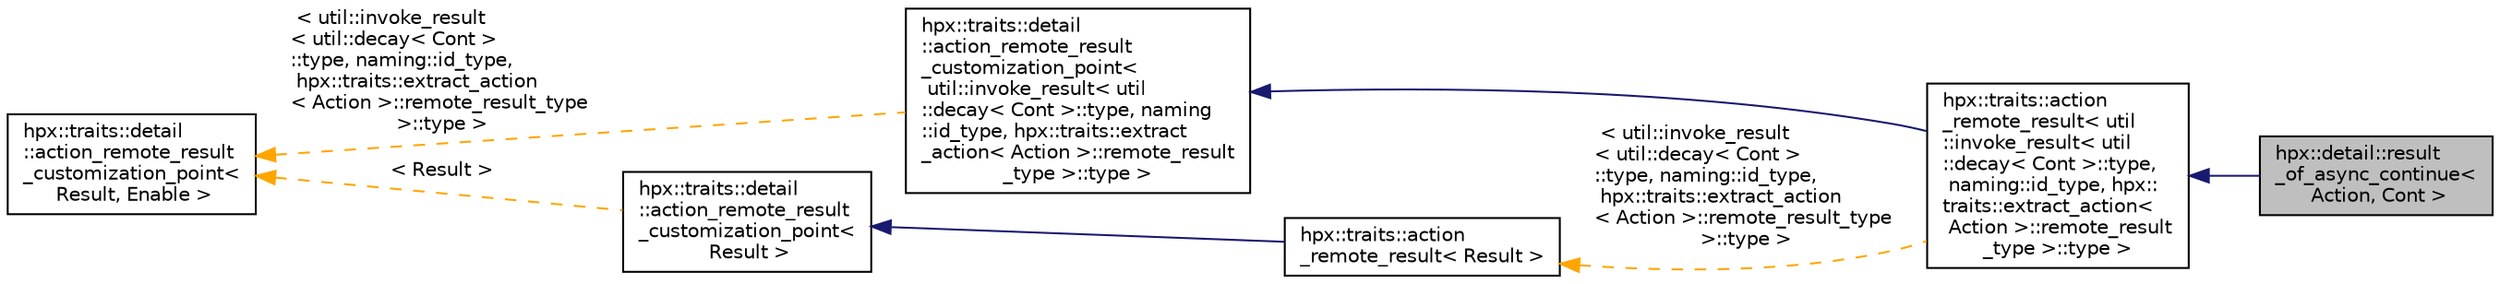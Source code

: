digraph "hpx::detail::result_of_async_continue&lt; Action, Cont &gt;"
{
  edge [fontname="Helvetica",fontsize="10",labelfontname="Helvetica",labelfontsize="10"];
  node [fontname="Helvetica",fontsize="10",shape=record];
  rankdir="LR";
  Node0 [label="hpx::detail::result\l_of_async_continue\<\l Action, Cont \>",height=0.2,width=0.4,color="black", fillcolor="grey75", style="filled", fontcolor="black"];
  Node1 -> Node0 [dir="back",color="midnightblue",fontsize="10",style="solid",fontname="Helvetica"];
  Node1 [label="hpx::traits::action\l_remote_result\< util\l::invoke_result\< util\l::decay\< Cont \>::type,\l naming::id_type, hpx::\ltraits::extract_action\<\l Action \>::remote_result\l_type \>::type \>",height=0.2,width=0.4,color="black", fillcolor="white", style="filled",URL="$d1/dfc/structhpx_1_1traits_1_1action__remote__result.html"];
  Node2 -> Node1 [dir="back",color="midnightblue",fontsize="10",style="solid",fontname="Helvetica"];
  Node2 [label="hpx::traits::detail\l::action_remote_result\l_customization_point\<\l util::invoke_result\< util\l::decay\< Cont \>::type, naming\l::id_type, hpx::traits::extract\l_action\< Action \>::remote_result\l_type \>::type \>",height=0.2,width=0.4,color="black", fillcolor="white", style="filled",URL="$d8/d1b/structhpx_1_1traits_1_1detail_1_1action__remote__result__customization__point.html"];
  Node3 -> Node2 [dir="back",color="orange",fontsize="10",style="dashed",label=" \< util::invoke_result\l\< util::decay\< Cont \>\l::type, naming::id_type,\l hpx::traits::extract_action\l\< Action \>::remote_result_type\l \>::type \>" ,fontname="Helvetica"];
  Node3 [label="hpx::traits::detail\l::action_remote_result\l_customization_point\<\l Result, Enable \>",height=0.2,width=0.4,color="black", fillcolor="white", style="filled",URL="$d8/d1b/structhpx_1_1traits_1_1detail_1_1action__remote__result__customization__point.html"];
  Node4 -> Node1 [dir="back",color="orange",fontsize="10",style="dashed",label=" \< util::invoke_result\l\< util::decay\< Cont \>\l::type, naming::id_type,\l hpx::traits::extract_action\l\< Action \>::remote_result_type\l \>::type \>" ,fontname="Helvetica"];
  Node4 [label="hpx::traits::action\l_remote_result\< Result \>",height=0.2,width=0.4,color="black", fillcolor="white", style="filled",URL="$d1/dfc/structhpx_1_1traits_1_1action__remote__result.html"];
  Node5 -> Node4 [dir="back",color="midnightblue",fontsize="10",style="solid",fontname="Helvetica"];
  Node5 [label="hpx::traits::detail\l::action_remote_result\l_customization_point\<\l Result \>",height=0.2,width=0.4,color="black", fillcolor="white", style="filled",URL="$d8/d1b/structhpx_1_1traits_1_1detail_1_1action__remote__result__customization__point.html"];
  Node3 -> Node5 [dir="back",color="orange",fontsize="10",style="dashed",label=" \< Result \>" ,fontname="Helvetica"];
}
